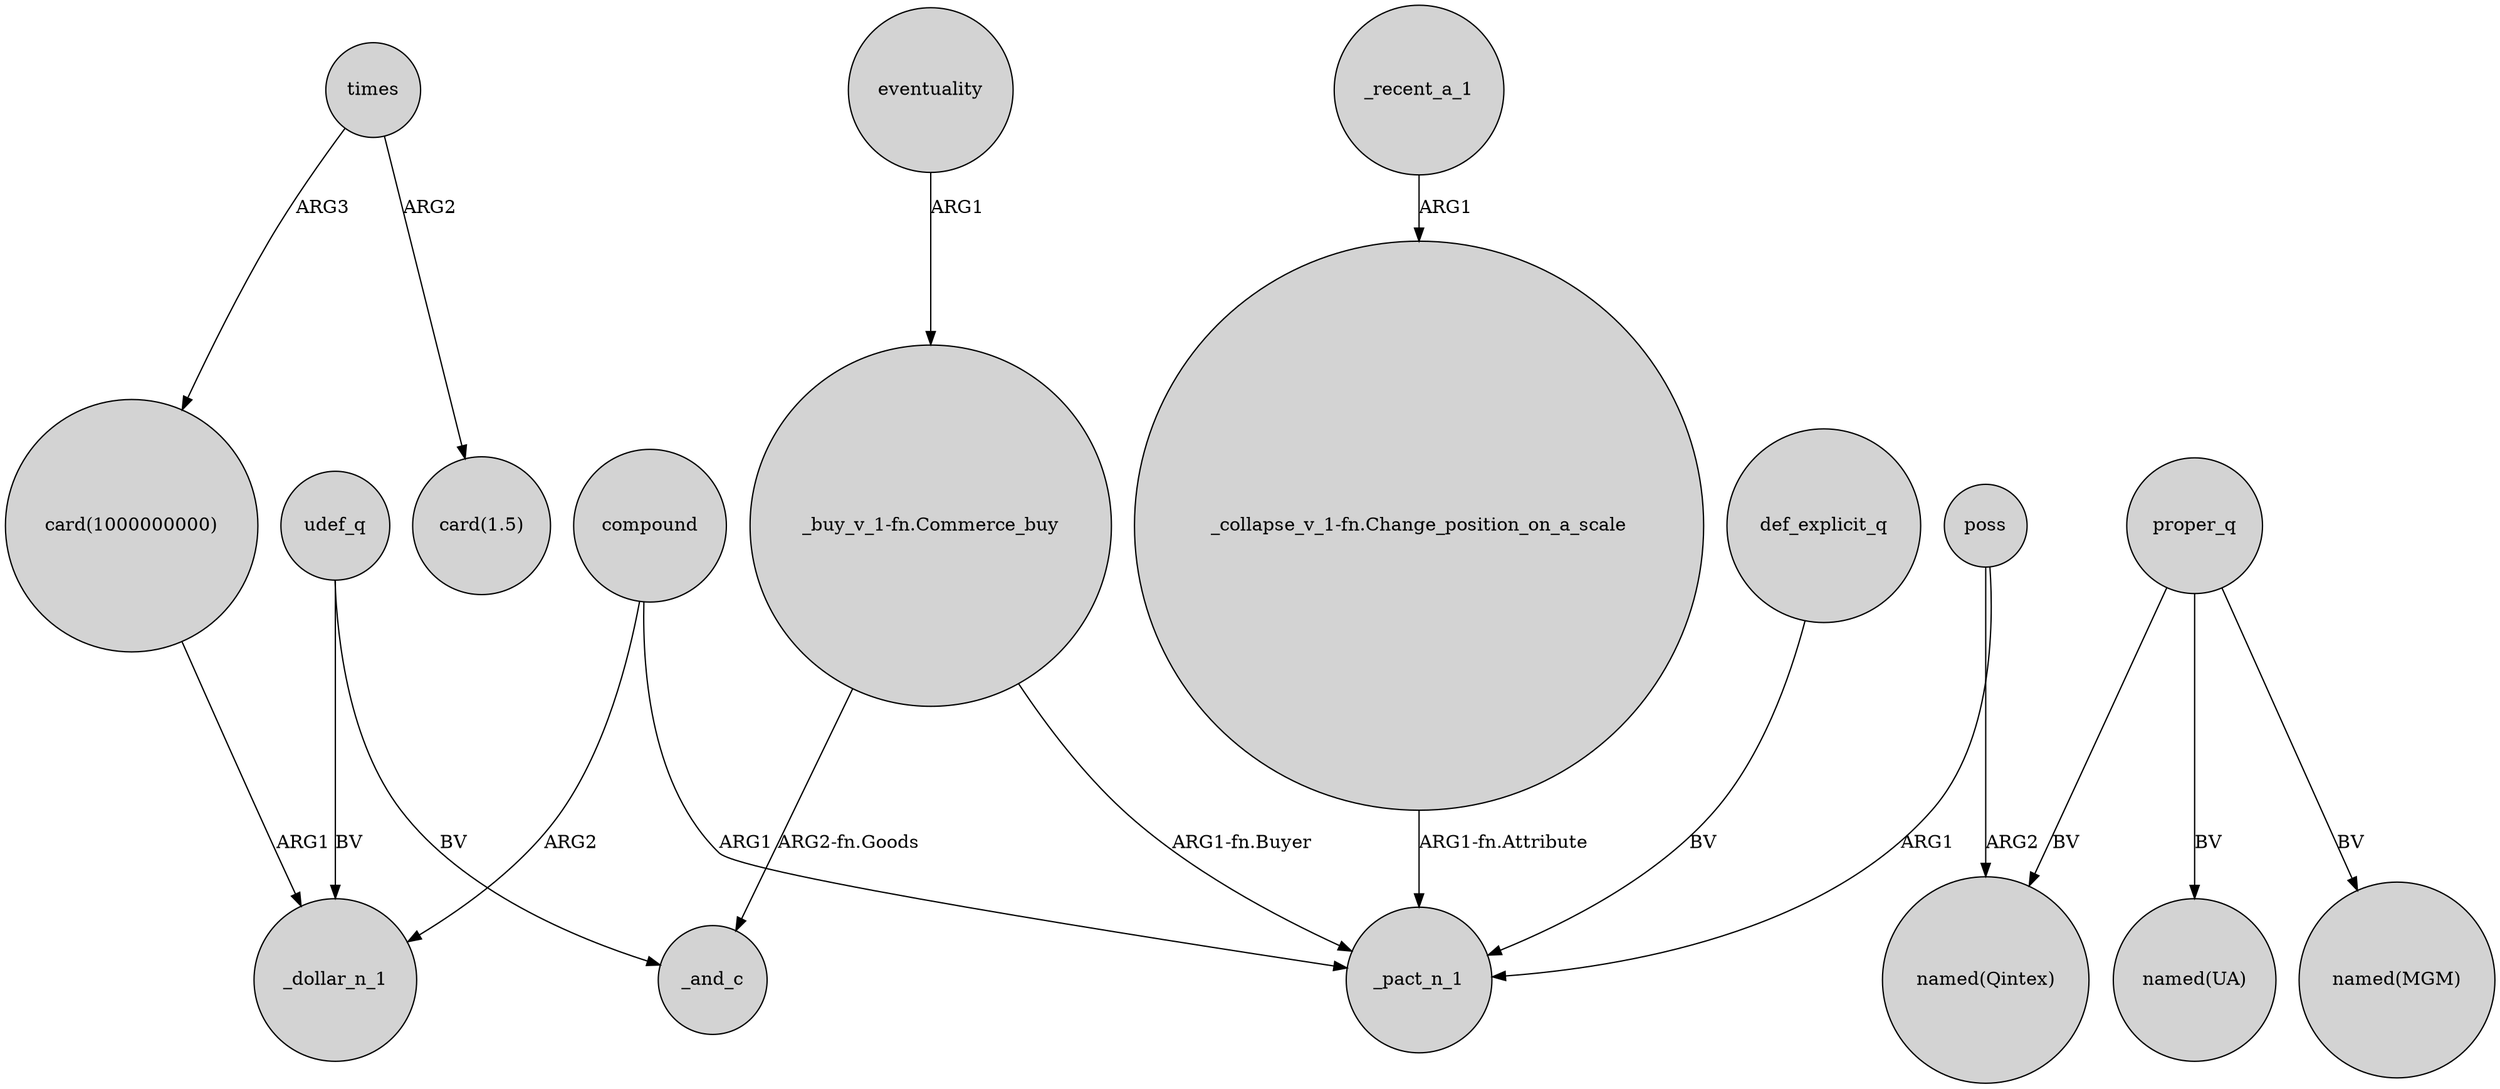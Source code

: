digraph {
	node [shape=circle style=filled]
	"_buy_v_1-fn.Commerce_buy" -> _pact_n_1 [label="ARG1-fn.Buyer"]
	"card(1000000000)" -> _dollar_n_1 [label=ARG1]
	compound -> _pact_n_1 [label=ARG1]
	"_collapse_v_1-fn.Change_position_on_a_scale" -> _pact_n_1 [label="ARG1-fn.Attribute"]
	compound -> _dollar_n_1 [label=ARG2]
	eventuality -> "_buy_v_1-fn.Commerce_buy" [label=ARG1]
	udef_q -> _and_c [label=BV]
	times -> "card(1000000000)" [label=ARG3]
	proper_q -> "named(MGM)" [label=BV]
	udef_q -> _dollar_n_1 [label=BV]
	def_explicit_q -> _pact_n_1 [label=BV]
	times -> "card(1.5)" [label=ARG2]
	poss -> _pact_n_1 [label=ARG1]
	poss -> "named(Qintex)" [label=ARG2]
	"_buy_v_1-fn.Commerce_buy" -> _and_c [label="ARG2-fn.Goods"]
	proper_q -> "named(Qintex)" [label=BV]
	proper_q -> "named(UA)" [label=BV]
	_recent_a_1 -> "_collapse_v_1-fn.Change_position_on_a_scale" [label=ARG1]
}
